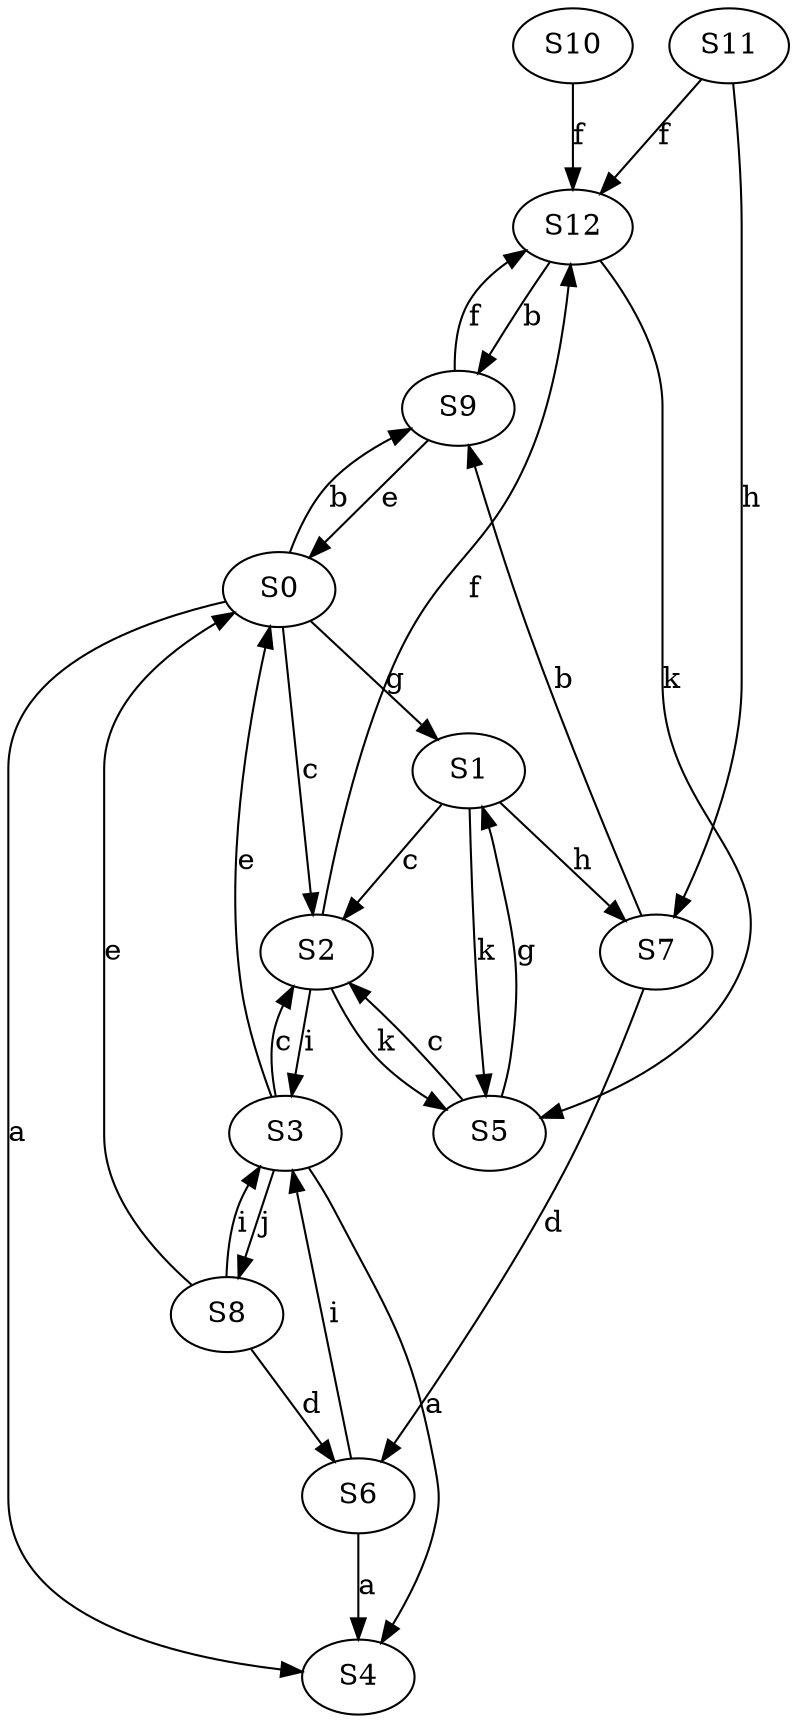 strict digraph  {
S10;
S11;
S4;
S9;
S2;
S6;
S0;
S12;
S1;
S7;
S3;
S8;
S5;
S10 -> S12  [label=f];
S11 -> S12  [label=f];
S11 -> S7  [label=h];
S9 -> S0  [label=e];
S9 -> S12  [label=f];
S2 -> S12  [label=f];
S2 -> S3  [label=i];
S2 -> S5  [label=k];
S6 -> S4  [label=a];
S6 -> S3  [label=i];
S0 -> S4  [label=a];
S0 -> S9  [label=b];
S0 -> S2  [label=c];
S0 -> S1  [label=g];
S12 -> S9  [label=b];
S12 -> S5  [label=k];
S1 -> S2  [label=c];
S1 -> S7  [label=h];
S1 -> S5  [label=k];
S7 -> S9  [label=b];
S7 -> S6  [label=d];
S3 -> S4  [label=a];
S3 -> S2  [label=c];
S3 -> S0  [label=e];
S3 -> S8  [label=j];
S8 -> S6  [label=d];
S8 -> S0  [label=e];
S8 -> S3  [label=i];
S5 -> S2  [label=c];
S5 -> S1  [label=g];
}
